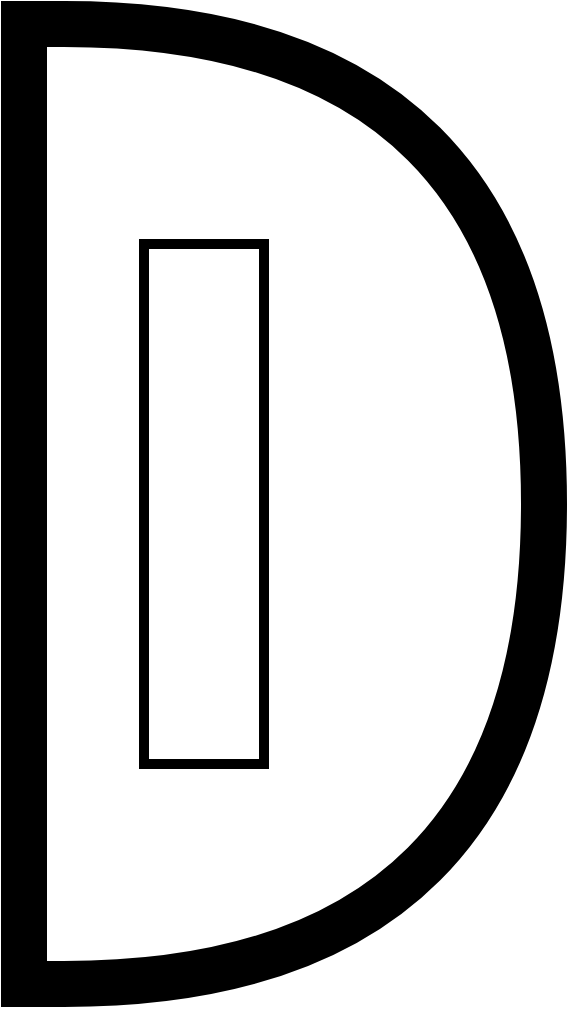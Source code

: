 <mxfile version="20.8.23" type="device"><diagram id="MSLLbvlq_YNioyMjc6PS" name="Page-1"><mxGraphModel dx="1432" dy="1105" grid="1" gridSize="10" guides="1" tooltips="1" connect="1" arrows="1" fold="1" page="1" pageScale="1" pageWidth="827" pageHeight="1169" math="0" shadow="0"><root><mxCell id="0"/><mxCell id="1" parent="0"/><mxCell id="wi37V9AFkINe5kgep9Ka-13" value="" style="shape=delay;whiteSpace=wrap;html=1;strokeWidth=23;" vertex="1" parent="1"><mxGeometry x="510" y="200" width="260" height="480" as="geometry"/></mxCell><mxCell id="wi37V9AFkINe5kgep9Ka-4" value="" style="rounded=0;whiteSpace=wrap;html=1;strokeWidth=5;rotation=90;" vertex="1" parent="1"><mxGeometry x="470" y="410" width="260" height="60" as="geometry"/></mxCell></root></mxGraphModel></diagram></mxfile>